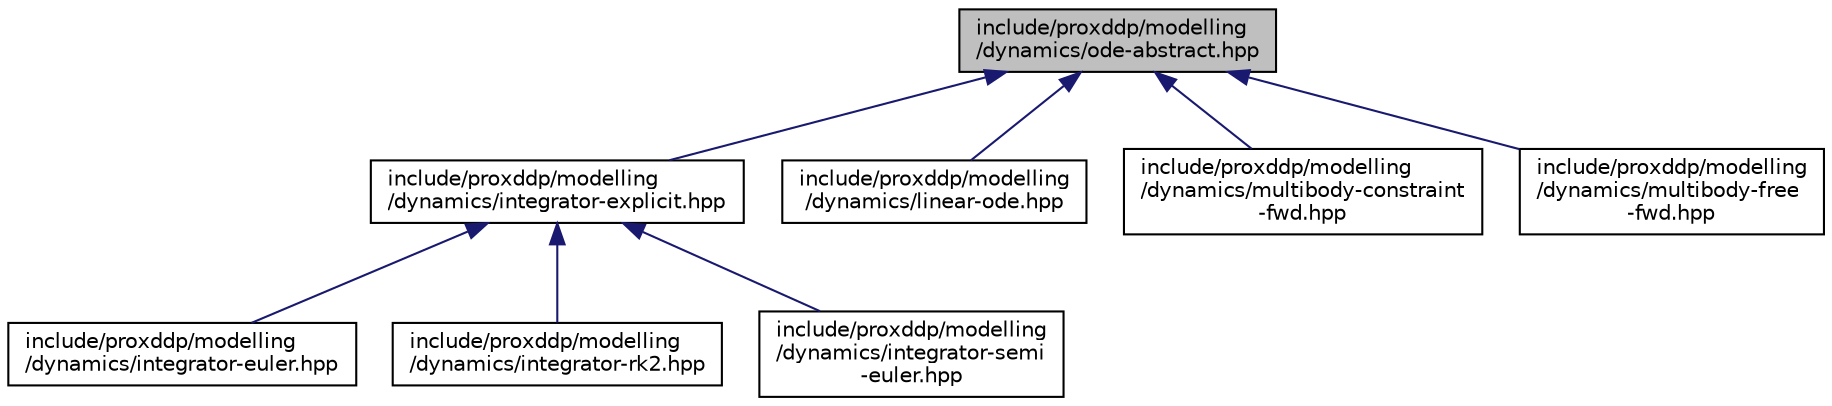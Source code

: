 digraph "include/proxddp/modelling/dynamics/ode-abstract.hpp"
{
 // LATEX_PDF_SIZE
  bgcolor="transparent";
  edge [fontname="Helvetica",fontsize="10",labelfontname="Helvetica",labelfontsize="10"];
  node [fontname="Helvetica",fontsize="10",shape=record];
  Node1 [label="include/proxddp/modelling\l/dynamics/ode-abstract.hpp",height=0.2,width=0.4,color="black", fillcolor="grey75", style="filled", fontcolor="black",tooltip="Defines a class representing ODEs."];
  Node1 -> Node2 [dir="back",color="midnightblue",fontsize="10",style="solid",fontname="Helvetica"];
  Node2 [label="include/proxddp/modelling\l/dynamics/integrator-explicit.hpp",height=0.2,width=0.4,color="black",URL="$integrator-explicit_8hpp.html",tooltip="Base definitions for explicit integrators."];
  Node2 -> Node3 [dir="back",color="midnightblue",fontsize="10",style="solid",fontname="Helvetica"];
  Node3 [label="include/proxddp/modelling\l/dynamics/integrator-euler.hpp",height=0.2,width=0.4,color="black",URL="$integrator-euler_8hpp.html",tooltip="Define the explicit Euler integrator."];
  Node2 -> Node4 [dir="back",color="midnightblue",fontsize="10",style="solid",fontname="Helvetica"];
  Node4 [label="include/proxddp/modelling\l/dynamics/integrator-rk2.hpp",height=0.2,width=0.4,color="black",URL="$integrator-rk2_8hpp.html",tooltip=" "];
  Node2 -> Node5 [dir="back",color="midnightblue",fontsize="10",style="solid",fontname="Helvetica"];
  Node5 [label="include/proxddp/modelling\l/dynamics/integrator-semi\l-euler.hpp",height=0.2,width=0.4,color="black",URL="$integrator-semi-euler_8hpp.html",tooltip=" "];
  Node1 -> Node6 [dir="back",color="midnightblue",fontsize="10",style="solid",fontname="Helvetica"];
  Node6 [label="include/proxddp/modelling\l/dynamics/linear-ode.hpp",height=0.2,width=0.4,color="black",URL="$linear-ode_8hpp.html",tooltip=" "];
  Node1 -> Node7 [dir="back",color="midnightblue",fontsize="10",style="solid",fontname="Helvetica"];
  Node7 [label="include/proxddp/modelling\l/dynamics/multibody-constraint\l-fwd.hpp",height=0.2,width=0.4,color="black",URL="$multibody-constraint-fwd_8hpp.html",tooltip=" "];
  Node1 -> Node8 [dir="back",color="midnightblue",fontsize="10",style="solid",fontname="Helvetica"];
  Node8 [label="include/proxddp/modelling\l/dynamics/multibody-free\l-fwd.hpp",height=0.2,width=0.4,color="black",URL="$multibody-free-fwd_8hpp.html",tooltip=" "];
}
